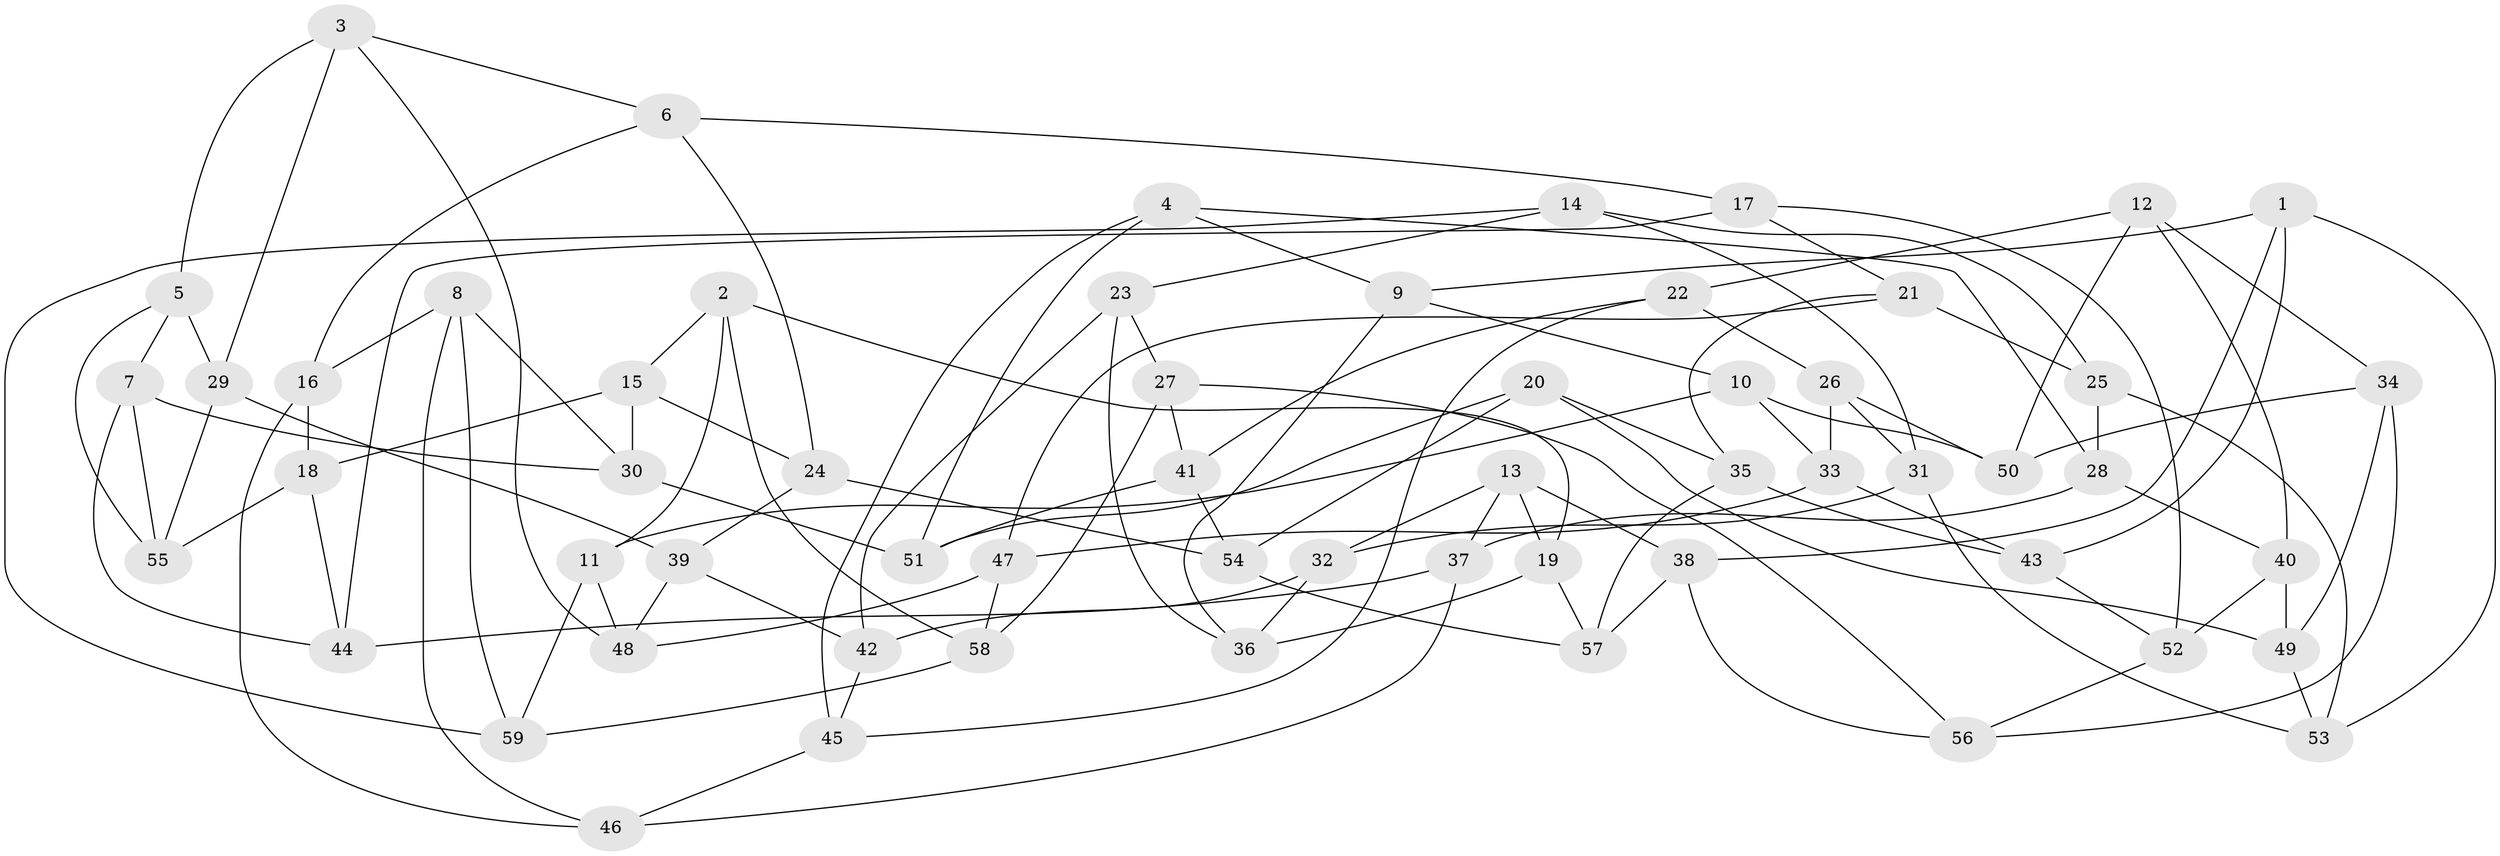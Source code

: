 // Generated by graph-tools (version 1.1) at 2025/11/02/27/25 16:11:46]
// undirected, 59 vertices, 118 edges
graph export_dot {
graph [start="1"]
  node [color=gray90,style=filled];
  1;
  2;
  3;
  4;
  5;
  6;
  7;
  8;
  9;
  10;
  11;
  12;
  13;
  14;
  15;
  16;
  17;
  18;
  19;
  20;
  21;
  22;
  23;
  24;
  25;
  26;
  27;
  28;
  29;
  30;
  31;
  32;
  33;
  34;
  35;
  36;
  37;
  38;
  39;
  40;
  41;
  42;
  43;
  44;
  45;
  46;
  47;
  48;
  49;
  50;
  51;
  52;
  53;
  54;
  55;
  56;
  57;
  58;
  59;
  1 -- 53;
  1 -- 38;
  1 -- 43;
  1 -- 9;
  2 -- 58;
  2 -- 15;
  2 -- 19;
  2 -- 11;
  3 -- 6;
  3 -- 5;
  3 -- 48;
  3 -- 29;
  4 -- 51;
  4 -- 45;
  4 -- 9;
  4 -- 28;
  5 -- 7;
  5 -- 55;
  5 -- 29;
  6 -- 24;
  6 -- 16;
  6 -- 17;
  7 -- 30;
  7 -- 55;
  7 -- 44;
  8 -- 16;
  8 -- 59;
  8 -- 46;
  8 -- 30;
  9 -- 36;
  9 -- 10;
  10 -- 50;
  10 -- 33;
  10 -- 11;
  11 -- 48;
  11 -- 59;
  12 -- 40;
  12 -- 50;
  12 -- 34;
  12 -- 22;
  13 -- 32;
  13 -- 37;
  13 -- 19;
  13 -- 38;
  14 -- 25;
  14 -- 31;
  14 -- 23;
  14 -- 59;
  15 -- 30;
  15 -- 24;
  15 -- 18;
  16 -- 18;
  16 -- 46;
  17 -- 21;
  17 -- 44;
  17 -- 52;
  18 -- 44;
  18 -- 55;
  19 -- 57;
  19 -- 36;
  20 -- 49;
  20 -- 51;
  20 -- 54;
  20 -- 35;
  21 -- 35;
  21 -- 47;
  21 -- 25;
  22 -- 26;
  22 -- 45;
  22 -- 41;
  23 -- 36;
  23 -- 27;
  23 -- 42;
  24 -- 54;
  24 -- 39;
  25 -- 53;
  25 -- 28;
  26 -- 31;
  26 -- 33;
  26 -- 50;
  27 -- 58;
  27 -- 56;
  27 -- 41;
  28 -- 40;
  28 -- 37;
  29 -- 39;
  29 -- 55;
  30 -- 51;
  31 -- 53;
  31 -- 32;
  32 -- 42;
  32 -- 36;
  33 -- 47;
  33 -- 43;
  34 -- 56;
  34 -- 49;
  34 -- 50;
  35 -- 43;
  35 -- 57;
  37 -- 46;
  37 -- 44;
  38 -- 57;
  38 -- 56;
  39 -- 42;
  39 -- 48;
  40 -- 49;
  40 -- 52;
  41 -- 54;
  41 -- 51;
  42 -- 45;
  43 -- 52;
  45 -- 46;
  47 -- 58;
  47 -- 48;
  49 -- 53;
  52 -- 56;
  54 -- 57;
  58 -- 59;
}

